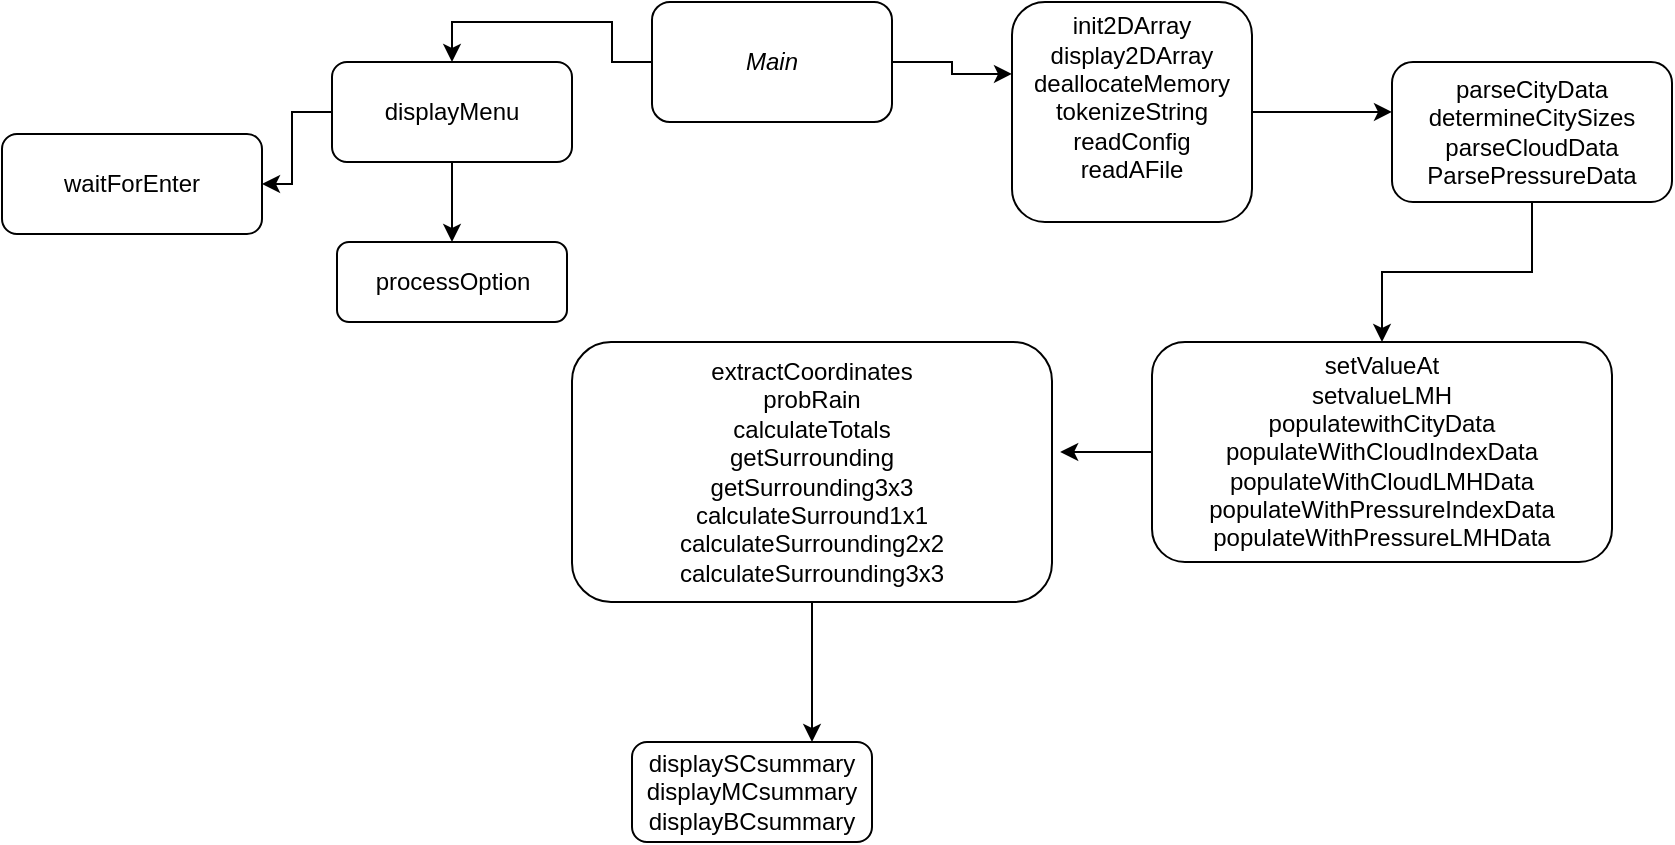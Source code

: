 <mxfile version="24.7.5">
  <diagram name="Page-1" id="Unj4caeVXRfdDgIOqh6u">
    <mxGraphModel dx="1514" dy="679" grid="0" gridSize="10" guides="1" tooltips="1" connect="1" arrows="1" fold="1" page="0" pageScale="1" pageWidth="850" pageHeight="1100" math="0" shadow="0">
      <root>
        <mxCell id="0" />
        <mxCell id="1" parent="0" />
        <mxCell id="Qom0i0TMoexOEmFyuF5C-15" style="edgeStyle=orthogonalEdgeStyle;rounded=0;orthogonalLoop=1;jettySize=auto;html=1;entryX=0.5;entryY=0;entryDx=0;entryDy=0;" parent="1" source="Qom0i0TMoexOEmFyuF5C-3" target="Qom0i0TMoexOEmFyuF5C-4" edge="1">
          <mxGeometry relative="1" as="geometry" />
        </mxCell>
        <mxCell id="Qom0i0TMoexOEmFyuF5C-3" value="Main" style="rounded=1;whiteSpace=wrap;html=1;align=center;fontStyle=2" parent="1" vertex="1">
          <mxGeometry x="300" y="10" width="120" height="60" as="geometry" />
        </mxCell>
        <mxCell id="Qom0i0TMoexOEmFyuF5C-16" style="edgeStyle=orthogonalEdgeStyle;rounded=0;orthogonalLoop=1;jettySize=auto;html=1;entryX=0.5;entryY=0;entryDx=0;entryDy=0;" parent="1" source="Qom0i0TMoexOEmFyuF5C-4" target="Qom0i0TMoexOEmFyuF5C-6" edge="1">
          <mxGeometry relative="1" as="geometry" />
        </mxCell>
        <mxCell id="OALr1In9JxHl_P9QOc-F-3" style="edgeStyle=orthogonalEdgeStyle;rounded=0;orthogonalLoop=1;jettySize=auto;html=1;" parent="1" source="Qom0i0TMoexOEmFyuF5C-4" target="OALr1In9JxHl_P9QOc-F-1" edge="1">
          <mxGeometry relative="1" as="geometry" />
        </mxCell>
        <mxCell id="Qom0i0TMoexOEmFyuF5C-4" value="displayMenu" style="rounded=1;whiteSpace=wrap;html=1;" parent="1" vertex="1">
          <mxGeometry x="140" y="40" width="120" height="50" as="geometry" />
        </mxCell>
        <mxCell id="Qom0i0TMoexOEmFyuF5C-6" value="&lt;div&gt;processOption&lt;/div&gt;" style="rounded=1;whiteSpace=wrap;html=1;" parent="1" vertex="1">
          <mxGeometry x="142.5" y="130" width="115" height="40" as="geometry" />
        </mxCell>
        <mxCell id="Qom0i0TMoexOEmFyuF5C-8" value="init2DArray&lt;br&gt;&lt;div&gt;display2DArray&lt;/div&gt;&lt;div&gt;deallocateMemory&lt;/div&gt;&lt;div&gt;tokenizeString&lt;/div&gt;&lt;div&gt;readConfig&lt;/div&gt;&lt;div&gt;readAFile&lt;/div&gt;&lt;div&gt;&lt;br&gt;&lt;/div&gt;" style="rounded=1;whiteSpace=wrap;html=1;" parent="1" vertex="1">
          <mxGeometry x="480" y="10" width="120" height="110" as="geometry" />
        </mxCell>
        <mxCell id="Qom0i0TMoexOEmFyuF5C-24" style="edgeStyle=orthogonalEdgeStyle;rounded=0;orthogonalLoop=1;jettySize=auto;html=1;entryX=0.5;entryY=0;entryDx=0;entryDy=0;" parent="1" source="Qom0i0TMoexOEmFyuF5C-10" target="Qom0i0TMoexOEmFyuF5C-11" edge="1">
          <mxGeometry relative="1" as="geometry" />
        </mxCell>
        <mxCell id="Qom0i0TMoexOEmFyuF5C-10" value="&lt;div&gt;parseCityData&lt;/div&gt;&lt;div&gt;determineCitySizes&lt;/div&gt;&lt;div&gt;parseCloudData&lt;/div&gt;&lt;div&gt;ParsePressureData&lt;br&gt;&lt;/div&gt;" style="rounded=1;whiteSpace=wrap;html=1;" parent="1" vertex="1">
          <mxGeometry x="670" y="40" width="140" height="70" as="geometry" />
        </mxCell>
        <mxCell id="Qom0i0TMoexOEmFyuF5C-11" value="&lt;div&gt;setValueAt&lt;/div&gt;&lt;div&gt;setvalueLMH&lt;/div&gt;&lt;div&gt;populatewithCityData&lt;/div&gt;&lt;div&gt;populateWithCloudIndexData&lt;/div&gt;&lt;div&gt;populateWithCloudLMHData&lt;/div&gt;&lt;div&gt;&lt;div&gt;populateWithPressureIndexData&lt;/div&gt;&lt;div&gt;populateWithPressureLMHData&lt;/div&gt;&lt;/div&gt;" style="rounded=1;whiteSpace=wrap;html=1;" parent="1" vertex="1">
          <mxGeometry x="550" y="180" width="230" height="110" as="geometry" />
        </mxCell>
        <mxCell id="Qom0i0TMoexOEmFyuF5C-26" style="edgeStyle=orthogonalEdgeStyle;rounded=0;orthogonalLoop=1;jettySize=auto;html=1;entryX=0.75;entryY=0;entryDx=0;entryDy=0;" parent="1" source="Qom0i0TMoexOEmFyuF5C-13" target="Qom0i0TMoexOEmFyuF5C-14" edge="1">
          <mxGeometry relative="1" as="geometry" />
        </mxCell>
        <mxCell id="Qom0i0TMoexOEmFyuF5C-13" value="&lt;div&gt;extractCoordinates&lt;/div&gt;&lt;div&gt;probRain&lt;/div&gt;&lt;div&gt;calculateTotals&lt;/div&gt;&lt;div&gt;getSurrounding&lt;/div&gt;&lt;div&gt;getSurrounding3x3&lt;br&gt;&lt;/div&gt;&lt;div&gt;calculateSurround1x1&lt;/div&gt;&lt;div&gt;calculateSurrounding2x2&lt;/div&gt;&lt;div&gt;calculateSurrounding3x3&lt;br&gt;&lt;/div&gt;" style="rounded=1;whiteSpace=wrap;html=1;" parent="1" vertex="1">
          <mxGeometry x="260" y="180" width="240" height="130" as="geometry" />
        </mxCell>
        <mxCell id="Qom0i0TMoexOEmFyuF5C-14" value="&lt;div&gt;displaySCsummary&lt;/div&gt;&lt;div&gt;displayMCsummary&lt;/div&gt;&lt;div&gt;displayBCsummary&lt;br&gt;&lt;/div&gt;" style="rounded=1;whiteSpace=wrap;html=1;" parent="1" vertex="1">
          <mxGeometry x="290" y="380" width="120" height="50" as="geometry" />
        </mxCell>
        <mxCell id="Qom0i0TMoexOEmFyuF5C-22" style="edgeStyle=orthogonalEdgeStyle;rounded=0;orthogonalLoop=1;jettySize=auto;html=1;entryX=0;entryY=0.327;entryDx=0;entryDy=0;entryPerimeter=0;" parent="1" source="Qom0i0TMoexOEmFyuF5C-3" target="Qom0i0TMoexOEmFyuF5C-8" edge="1">
          <mxGeometry relative="1" as="geometry" />
        </mxCell>
        <mxCell id="Qom0i0TMoexOEmFyuF5C-23" style="edgeStyle=orthogonalEdgeStyle;rounded=0;orthogonalLoop=1;jettySize=auto;html=1;entryX=0;entryY=0.357;entryDx=0;entryDy=0;entryPerimeter=0;" parent="1" source="Qom0i0TMoexOEmFyuF5C-8" target="Qom0i0TMoexOEmFyuF5C-10" edge="1">
          <mxGeometry relative="1" as="geometry" />
        </mxCell>
        <mxCell id="Qom0i0TMoexOEmFyuF5C-25" style="edgeStyle=orthogonalEdgeStyle;rounded=0;orthogonalLoop=1;jettySize=auto;html=1;entryX=1.017;entryY=0.423;entryDx=0;entryDy=0;entryPerimeter=0;" parent="1" source="Qom0i0TMoexOEmFyuF5C-11" target="Qom0i0TMoexOEmFyuF5C-13" edge="1">
          <mxGeometry relative="1" as="geometry" />
        </mxCell>
        <mxCell id="OALr1In9JxHl_P9QOc-F-1" value="waitForEnter" style="rounded=1;whiteSpace=wrap;html=1;" parent="1" vertex="1">
          <mxGeometry x="-25" y="76" width="130" height="50" as="geometry" />
        </mxCell>
      </root>
    </mxGraphModel>
  </diagram>
</mxfile>
